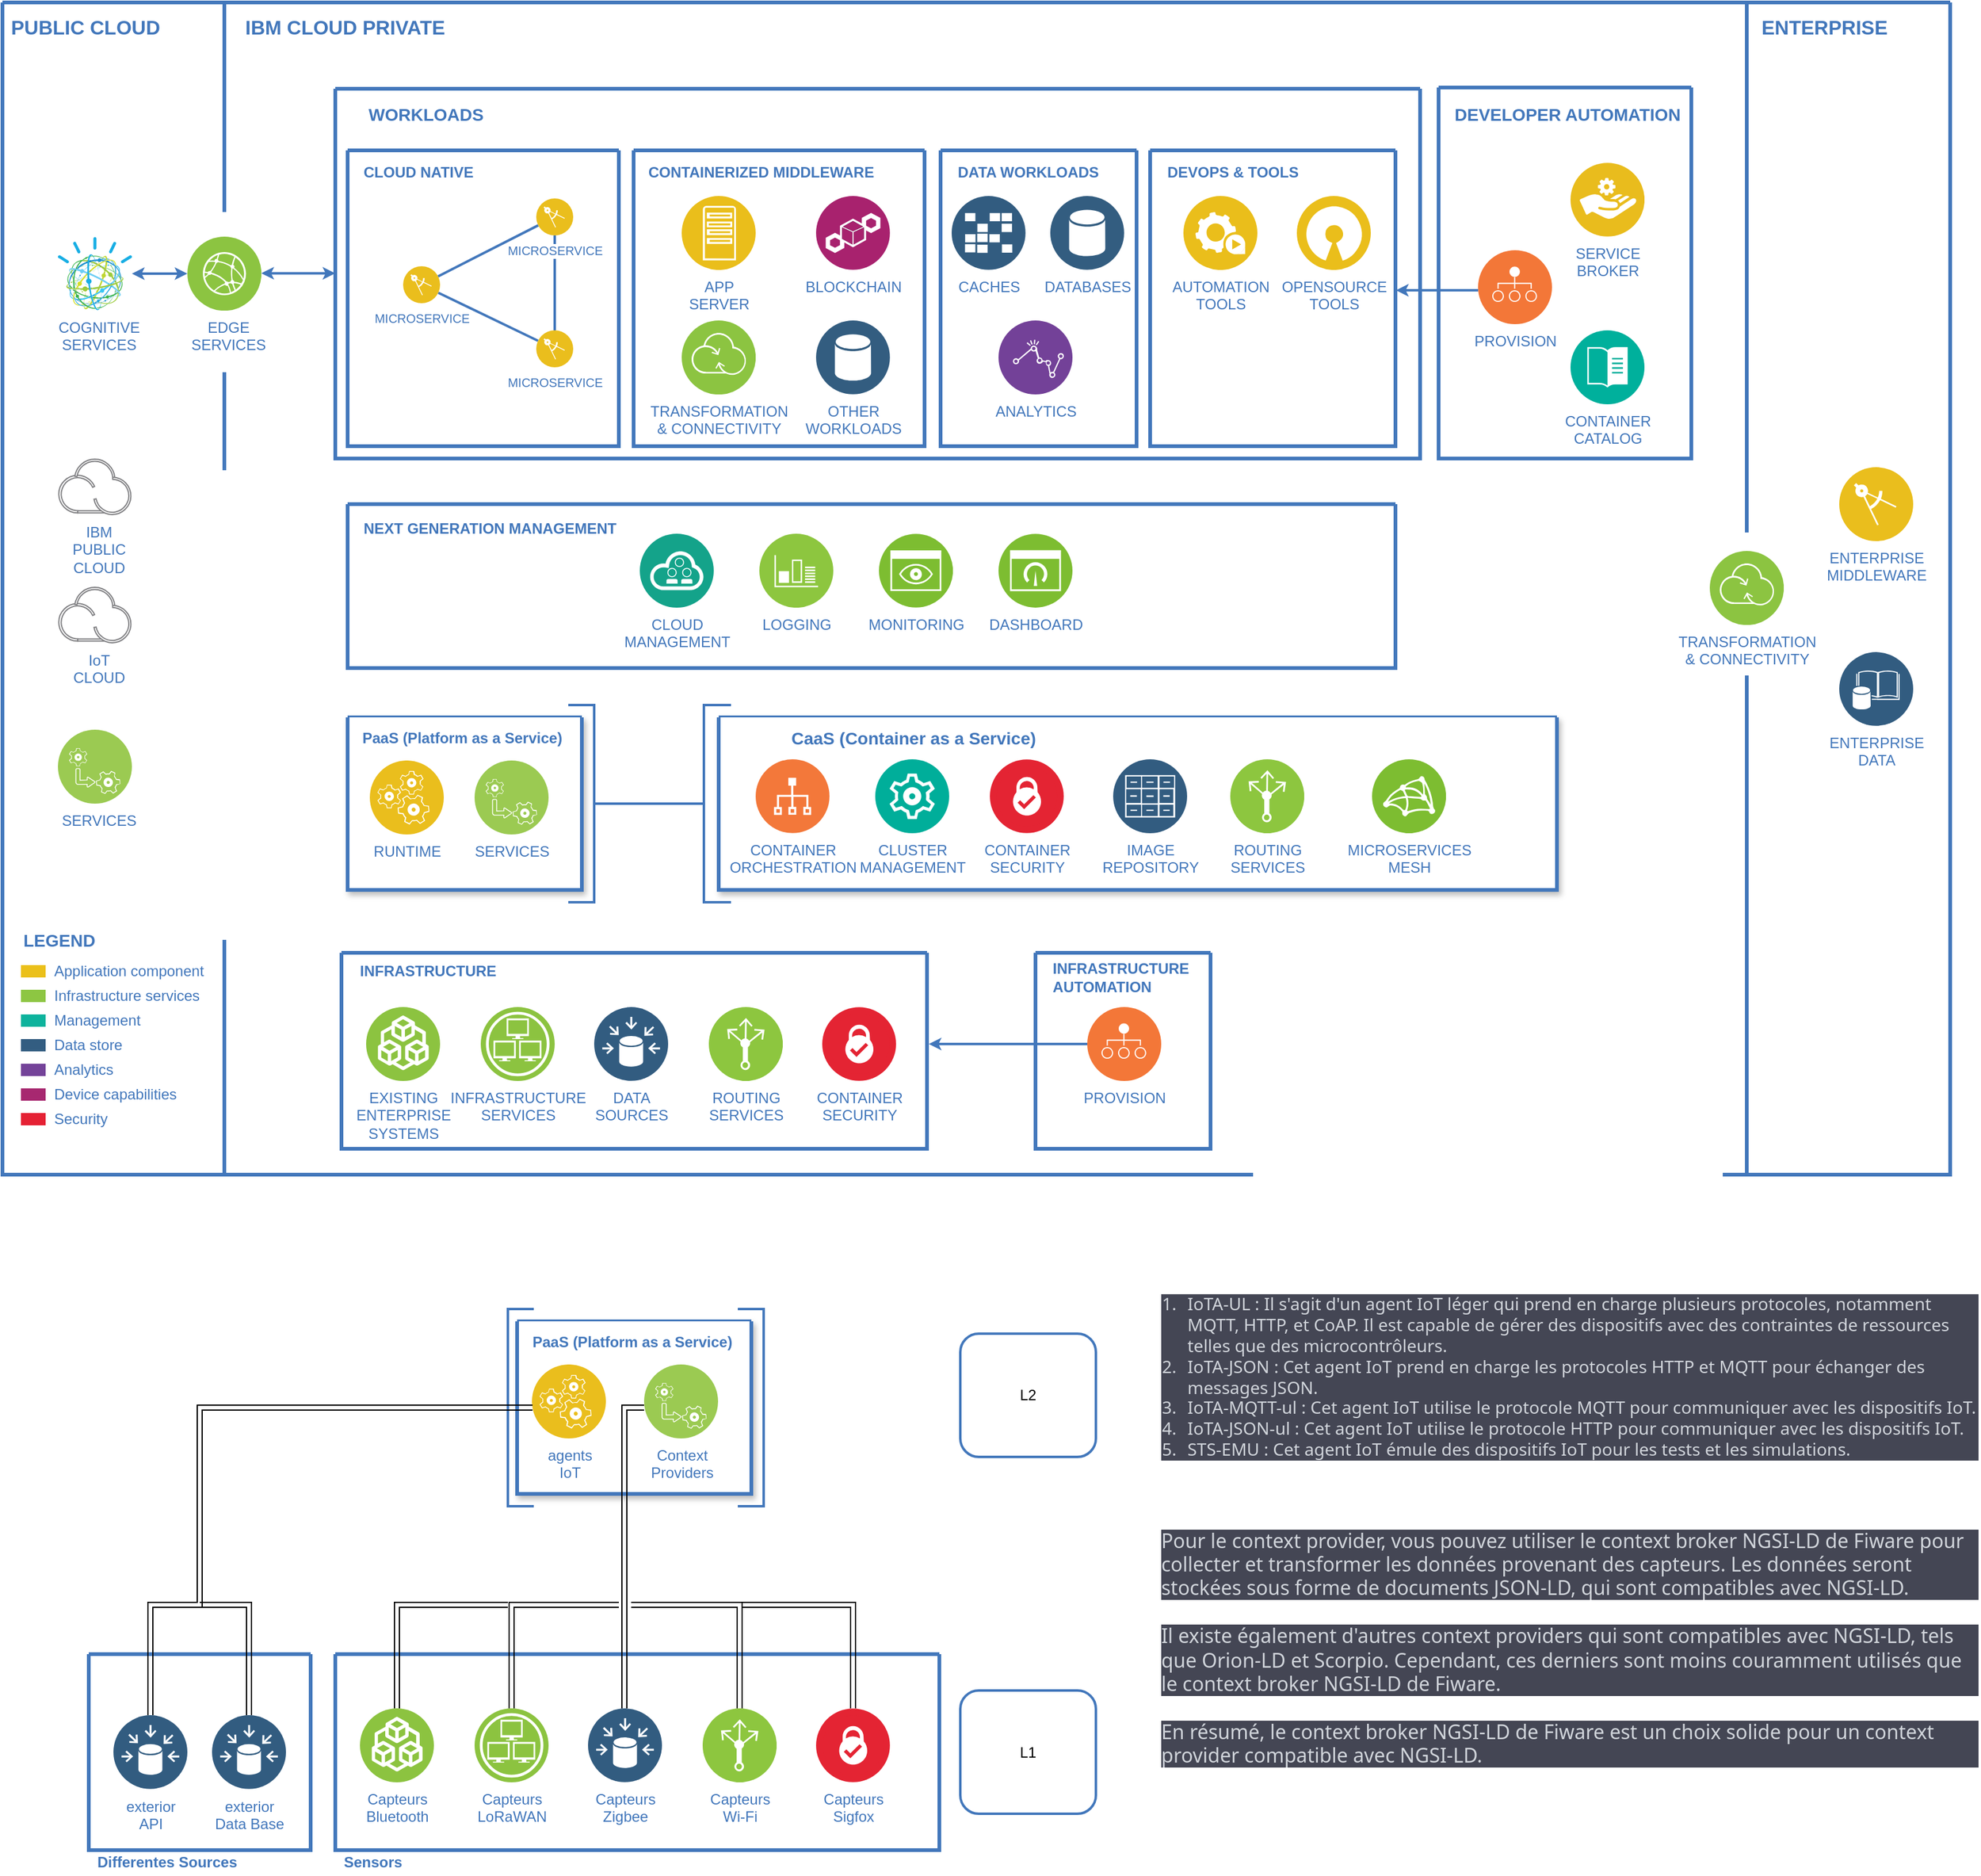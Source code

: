 <mxfile version="21.0.8" type="github">
  <diagram id="2f404044-711c-603c-8f00-f6bb4c023d3c" name="Page-1">
    <mxGraphModel dx="1408" dy="756" grid="1" gridSize="10" guides="1" tooltips="1" connect="1" arrows="1" fold="1" page="1" pageScale="1" pageWidth="827" pageHeight="1169" background="none" math="0" shadow="0">
      <root>
        <mxCell id="0" />
        <mxCell id="1" parent="0" />
        <mxCell id="63" value="" style="swimlane;shadow=0;strokeColor=#4277BB;fillColor=#ffffff;fontColor=none;align=right;startSize=0;collapsible=0;noLabel=1;strokeWidth=3;" parent="1" vertex="1">
          <mxGeometry x="50" y="540" width="1580" height="951" as="geometry" />
        </mxCell>
        <mxCell id="98" value="" style="swimlane;shadow=0;labelBackgroundColor=#007FFF;strokeColor=#4277BB;fillColor=none;gradientColor=none;fontColor=#000000;align=right;collapsible=0;startSize=0;strokeWidth=3;" parent="63" vertex="1">
          <mxGeometry x="838" y="771" width="142" height="159" as="geometry" />
        </mxCell>
        <mxCell id="180" value="PROVISION" style="aspect=fixed;perimeter=ellipsePerimeter;html=1;align=center;shadow=0;dashed=0;image;image=img/lib/ibm/devops/provision.svg;labelBackgroundColor=none;strokeColor=#4277BB;strokeWidth=2;fillColor=none;gradientColor=none;fontSize=12;fontColor=#4277BB;" parent="98" vertex="1">
          <mxGeometry x="42" y="44" width="60" height="60" as="geometry" />
        </mxCell>
        <mxCell id="184" value="INFRASTRUCTURE&lt;div&gt;AUTOMATION&lt;/div&gt;" style="text;html=1;align=left;verticalAlign=middle;fontColor=#4277BB;shadow=0;dashed=0;strokeColor=none;fillColor=none;labelBackgroundColor=none;fontStyle=1;fontSize=12;spacingLeft=5;" parent="98" vertex="1">
          <mxGeometry x="7" y="10" width="123" height="20" as="geometry" />
        </mxCell>
        <mxCell id="102" value="PUBLIC CLOUD" style="text;html=1;align=left;verticalAlign=middle;fontColor=#4277BB;shadow=0;dashed=0;strokeColor=none;fillColor=none;labelBackgroundColor=none;fontStyle=1;fontSize=16;spacingLeft=5;" parent="63" vertex="1">
          <mxGeometry y="10" width="150" height="20" as="geometry" />
        </mxCell>
        <mxCell id="103" value="" style="line;strokeWidth=3;direction=south;html=1;shadow=0;labelBackgroundColor=none;fillColor=none;gradientColor=none;fontSize=12;fontColor=#4277BB;align=right;strokeColor=#4277BB;" parent="63" vertex="1">
          <mxGeometry x="175" y="1" width="10" height="169" as="geometry" />
        </mxCell>
        <mxCell id="106" value="" style="line;strokeWidth=3;direction=south;html=1;shadow=0;labelBackgroundColor=none;fillColor=none;gradientColor=none;fontSize=12;fontColor=#4277BB;align=right;strokeColor=#4277BB;" parent="63" vertex="1">
          <mxGeometry x="1410" width="10" height="430" as="geometry" />
        </mxCell>
        <mxCell id="107" value="IBM CLOUD PRIVATE" style="text;html=1;align=left;verticalAlign=middle;fontColor=#4277BB;shadow=0;dashed=0;strokeColor=none;fillColor=none;labelBackgroundColor=none;fontStyle=1;fontSize=16;spacingLeft=5;" parent="63" vertex="1">
          <mxGeometry x="190" y="10" width="150" height="20" as="geometry" />
        </mxCell>
        <mxCell id="108" value="ENTERPRISE" style="text;html=1;align=left;verticalAlign=middle;fontColor=#4277BB;shadow=0;dashed=0;strokeColor=none;fillColor=none;labelBackgroundColor=none;fontStyle=1;fontSize=16;spacingLeft=5;" parent="63" vertex="1">
          <mxGeometry x="1420" y="10" width="140" height="20" as="geometry" />
        </mxCell>
        <mxCell id="109" value="Application component" style="rounded=0;html=1;shadow=0;labelBackgroundColor=none;strokeColor=none;strokeWidth=2;fillColor=#EBC01A;gradientColor=none;fontSize=12;fontColor=#4277BB;align=left;labelPosition=right;verticalLabelPosition=middle;verticalAlign=middle;spacingLeft=5;" parent="63" vertex="1">
          <mxGeometry x="15" y="781" width="20" height="10" as="geometry" />
        </mxCell>
        <mxCell id="110" value="Infrastructure services" style="rounded=0;html=1;shadow=0;labelBackgroundColor=none;strokeColor=none;strokeWidth=2;fillColor=#8DC642;gradientColor=none;fontSize=12;fontColor=#4277BB;align=left;labelPosition=right;verticalLabelPosition=middle;verticalAlign=middle;spacingLeft=5;" parent="63" vertex="1">
          <mxGeometry x="15" y="801" width="20" height="10" as="geometry" />
        </mxCell>
        <mxCell id="111" value="Management" style="rounded=0;html=1;shadow=0;labelBackgroundColor=none;strokeColor=none;strokeWidth=2;fillColor=#0DB39D;gradientColor=none;fontSize=12;fontColor=#4277BB;align=left;labelPosition=right;verticalLabelPosition=middle;verticalAlign=middle;spacingLeft=5;" parent="63" vertex="1">
          <mxGeometry x="15" y="821" width="20" height="10" as="geometry" />
        </mxCell>
        <mxCell id="112" value="Data store" style="rounded=0;html=1;shadow=0;labelBackgroundColor=none;strokeColor=none;strokeWidth=2;fillColor=#335D81;gradientColor=none;fontSize=12;fontColor=#4277BB;align=left;labelPosition=right;verticalLabelPosition=middle;verticalAlign=middle;spacingLeft=5;" parent="63" vertex="1">
          <mxGeometry x="15" y="841" width="20" height="10" as="geometry" />
        </mxCell>
        <mxCell id="113" value="Analytics" style="rounded=0;html=1;shadow=0;labelBackgroundColor=none;strokeColor=none;strokeWidth=2;fillColor=#744399;gradientColor=none;fontSize=12;fontColor=#4277BB;align=left;labelPosition=right;verticalLabelPosition=middle;verticalAlign=middle;spacingLeft=5;" parent="63" vertex="1">
          <mxGeometry x="15" y="861" width="20" height="10" as="geometry" />
        </mxCell>
        <mxCell id="114" value="Device capabilities" style="rounded=0;html=1;shadow=0;labelBackgroundColor=none;strokeColor=none;strokeWidth=2;fillColor=#A72870;gradientColor=none;fontSize=12;fontColor=#4277BB;align=left;labelPosition=right;verticalLabelPosition=middle;verticalAlign=middle;spacingLeft=5;" parent="63" vertex="1">
          <mxGeometry x="15" y="881" width="20" height="10" as="geometry" />
        </mxCell>
        <mxCell id="115" value="Security" style="rounded=0;html=1;shadow=0;labelBackgroundColor=none;strokeColor=none;strokeWidth=2;fillColor=#E52134;gradientColor=none;fontSize=12;fontColor=#4277BB;align=left;labelPosition=right;verticalLabelPosition=middle;verticalAlign=middle;spacingLeft=5;" parent="63" vertex="1">
          <mxGeometry x="15" y="901" width="20" height="10" as="geometry" />
        </mxCell>
        <mxCell id="117" value="LEGEND" style="text;html=1;align=left;verticalAlign=middle;fontColor=#4277BB;shadow=0;dashed=0;strokeColor=none;fillColor=none;labelBackgroundColor=none;fontStyle=1;fontSize=14;spacingLeft=0;" parent="63" vertex="1">
          <mxGeometry x="15" y="751" width="150" height="20" as="geometry" />
        </mxCell>
        <mxCell id="189" style="edgeStyle=orthogonalEdgeStyle;rounded=0;html=1;labelBackgroundColor=#ffffff;startArrow=classic;startFill=1;startSize=4;endSize=4;jettySize=auto;orthogonalLoop=1;strokeColor=#4277BB;strokeWidth=2;fontSize=12;fontColor=#4277BB;" parent="63" target="119" edge="1">
          <mxGeometry relative="1" as="geometry">
            <mxPoint x="270" y="219.714" as="sourcePoint" />
            <Array as="points">
              <mxPoint x="250" y="220" />
              <mxPoint x="250" y="220" />
            </Array>
          </mxGeometry>
        </mxCell>
        <mxCell id="123" value="" style="swimlane;shadow=0;labelBackgroundColor=#007FFF;strokeColor=#4277BB;fillColor=none;gradientColor=none;fontColor=#000000;align=right;collapsible=0;startSize=0;strokeWidth=3;" parent="63" vertex="1">
          <mxGeometry x="270" y="70" width="880" height="300" as="geometry" />
        </mxCell>
        <mxCell id="125" value="" style="swimlane;shadow=0;labelBackgroundColor=#007FFF;strokeColor=#4277BB;fillColor=none;gradientColor=none;fontColor=#000000;align=right;collapsible=0;startSize=0;strokeWidth=3;" parent="123" vertex="1">
          <mxGeometry x="10" y="50" width="220" height="240" as="geometry" />
        </mxCell>
        <mxCell id="192" style="rounded=0;html=1;labelBackgroundColor=#ffffff;startArrow=none;startFill=0;startSize=4;endSize=4;jettySize=auto;orthogonalLoop=1;strokeColor=#4277BB;strokeWidth=2;fontSize=12;fontColor=#4277BB;endArrow=none;endFill=0;" parent="125" source="120" target="127" edge="1">
          <mxGeometry relative="1" as="geometry" />
        </mxCell>
        <mxCell id="193" style="edgeStyle=none;rounded=0;html=1;labelBackgroundColor=#ffffff;startArrow=none;startFill=0;startSize=4;endArrow=none;endFill=0;endSize=4;jettySize=auto;orthogonalLoop=1;strokeColor=#4277BB;strokeWidth=2;fontSize=12;fontColor=#4277BB;" parent="125" source="120" target="128" edge="1">
          <mxGeometry relative="1" as="geometry" />
        </mxCell>
        <mxCell id="120" value="MICROSERVICE" style="aspect=fixed;perimeter=ellipsePerimeter;html=1;align=center;shadow=0;dashed=0;image;image=img/lib/ibm/applications/enterprise_applications.svg;labelBackgroundColor=#ffffff;strokeColor=#4277BB;strokeWidth=2;fillColor=#E52134;gradientColor=none;fontSize=10;fontColor=#4277BB;verticalAlign=top;" parent="125" vertex="1">
          <mxGeometry x="45" y="94" width="30" height="30" as="geometry" />
        </mxCell>
        <mxCell id="194" style="edgeStyle=none;rounded=0;html=1;labelBackgroundColor=#ffffff;startArrow=none;startFill=0;startSize=4;endArrow=none;endFill=0;endSize=4;jettySize=auto;orthogonalLoop=1;strokeColor=#4277BB;strokeWidth=2;fontSize=12;fontColor=#4277BB;" parent="125" source="128" target="127" edge="1">
          <mxGeometry relative="1" as="geometry" />
        </mxCell>
        <mxCell id="128" value="MICROSERVICE" style="aspect=fixed;perimeter=ellipsePerimeter;html=1;align=center;shadow=0;dashed=0;image;image=img/lib/ibm/applications/enterprise_applications.svg;labelBackgroundColor=#ffffff;strokeColor=#4277BB;strokeWidth=2;fillColor=#E52134;gradientColor=none;fontSize=10;fontColor=#4277BB;verticalAlign=top;" parent="125" vertex="1">
          <mxGeometry x="153" y="146" width="30" height="30" as="geometry" />
        </mxCell>
        <mxCell id="127" value="MICROSERVICE" style="aspect=fixed;perimeter=ellipsePerimeter;html=1;align=center;shadow=0;dashed=0;image;image=img/lib/ibm/applications/enterprise_applications.svg;labelBackgroundColor=#ffffff;strokeColor=#4277BB;strokeWidth=2;fillColor=#E52134;gradientColor=none;fontSize=10;fontColor=#4277BB;verticalAlign=top;" parent="125" vertex="1">
          <mxGeometry x="153" y="39" width="30" height="30" as="geometry" />
        </mxCell>
        <mxCell id="140" value="CLOUD NATIVE" style="text;html=1;align=left;verticalAlign=middle;fontColor=#4277BB;shadow=0;dashed=0;strokeColor=none;fillColor=none;labelBackgroundColor=none;fontStyle=1;fontSize=12;spacingLeft=5;" parent="125" vertex="1">
          <mxGeometry x="6" y="8.0" width="150" height="20" as="geometry" />
        </mxCell>
        <mxCell id="126" value="" style="swimlane;shadow=0;labelBackgroundColor=#007FFF;strokeColor=#4277BB;fillColor=none;gradientColor=none;fontColor=#000000;align=right;collapsible=0;startSize=0;strokeWidth=3;" parent="123" vertex="1">
          <mxGeometry x="242" y="50" width="236" height="240" as="geometry" />
        </mxCell>
        <mxCell id="122" value="APP&lt;div&gt;SERVER&lt;/div&gt;" style="aspect=fixed;perimeter=ellipsePerimeter;html=1;align=center;shadow=0;dashed=0;image;image=img/lib/ibm/applications/app_server.svg;labelBackgroundColor=none;strokeColor=#4277BB;strokeWidth=2;fillColor=#E52134;gradientColor=none;fontSize=12;fontColor=#4277BB;verticalAlign=top;" parent="126" vertex="1">
          <mxGeometry x="39" y="37" width="60" height="60" as="geometry" />
        </mxCell>
        <mxCell id="121" value="BLOCKCHAIN" style="aspect=fixed;perimeter=ellipsePerimeter;html=1;align=center;shadow=0;dashed=0;image;image=img/lib/ibm/blockchain/blockchain.svg;labelBackgroundColor=none;strokeColor=#4277BB;strokeWidth=2;fillColor=#E52134;gradientColor=none;fontSize=12;fontColor=#4277BB;verticalAlign=top;" parent="126" vertex="1">
          <mxGeometry x="148" y="37" width="60" height="60" as="geometry" />
        </mxCell>
        <mxCell id="131" value="TRANSFORMATION&lt;div&gt;&amp;amp; CONNECTIVITY&lt;/div&gt;" style="aspect=fixed;perimeter=ellipsePerimeter;html=1;align=center;shadow=0;dashed=0;image;image=img/lib/ibm/infrastructure/transformation_connectivity.svg;labelBackgroundColor=none;strokeColor=#4277BB;strokeWidth=2;fillColor=#E52134;gradientColor=none;fontSize=12;fontColor=#4277BB;verticalAlign=top;" parent="126" vertex="1">
          <mxGeometry x="39" y="138" width="60" height="60" as="geometry" />
        </mxCell>
        <mxCell id="132" value="OTHER&lt;div&gt;WORKLOADS&lt;/div&gt;" style="aspect=fixed;perimeter=ellipsePerimeter;html=1;align=center;shadow=0;dashed=0;image;image=img/lib/ibm/data/data_services.svg;labelBackgroundColor=none;strokeColor=#4277BB;strokeWidth=2;fillColor=#E52134;gradientColor=none;fontSize=12;fontColor=#4277BB;verticalAlign=top;" parent="126" vertex="1">
          <mxGeometry x="148" y="138" width="60" height="60" as="geometry" />
        </mxCell>
        <mxCell id="141" value="CONTAINERIZED MIDDLEWARE" style="text;html=1;align=left;verticalAlign=middle;fontColor=#4277BB;shadow=0;dashed=0;strokeColor=none;fillColor=none;labelBackgroundColor=none;fontStyle=1;fontSize=12;spacingLeft=5;" parent="126" vertex="1">
          <mxGeometry x="5" y="8" width="195" height="20" as="geometry" />
        </mxCell>
        <mxCell id="130" value="" style="swimlane;shadow=0;labelBackgroundColor=#007FFF;strokeColor=#4277BB;fillColor=none;gradientColor=none;fontColor=#000000;align=right;collapsible=0;startSize=0;strokeWidth=3;" parent="123" vertex="1">
          <mxGeometry x="491" y="50" width="159" height="240" as="geometry" />
        </mxCell>
        <mxCell id="133" value="CACHES" style="aspect=fixed;perimeter=ellipsePerimeter;html=1;align=center;shadow=0;dashed=0;image;image=img/lib/ibm/data/caches.svg;labelBackgroundColor=none;strokeColor=#4277BB;strokeWidth=2;fillColor=#E52134;gradientColor=none;fontSize=12;fontColor=#4277BB;" parent="130" vertex="1">
          <mxGeometry x="9" y="37" width="60" height="60" as="geometry" />
        </mxCell>
        <mxCell id="134" value="DATABASES" style="aspect=fixed;perimeter=ellipsePerimeter;html=1;align=center;shadow=0;dashed=0;image;image=img/lib/ibm/data/data_services.svg;labelBackgroundColor=none;strokeColor=#4277BB;strokeWidth=2;fillColor=#E52134;gradientColor=none;fontSize=12;fontColor=#4277BB;" parent="130" vertex="1">
          <mxGeometry x="89" y="37" width="60" height="60" as="geometry" />
        </mxCell>
        <mxCell id="135" value="ANALYTICS" style="aspect=fixed;perimeter=ellipsePerimeter;html=1;align=center;shadow=0;dashed=0;image;image=img/lib/ibm/analytics/analytics.svg;labelBackgroundColor=none;strokeColor=#4277BB;strokeWidth=2;fillColor=#E52134;gradientColor=none;fontSize=12;fontColor=#4277BB;" parent="130" vertex="1">
          <mxGeometry x="47" y="138" width="60" height="60" as="geometry" />
        </mxCell>
        <mxCell id="142" value="DATA WORKLOADS" style="text;html=1;align=left;verticalAlign=middle;fontColor=#4277BB;shadow=0;dashed=0;strokeColor=none;fillColor=none;labelBackgroundColor=none;fontStyle=1;fontSize=12;spacingLeft=5;" parent="130" vertex="1">
          <mxGeometry x="7" y="8" width="150" height="20" as="geometry" />
        </mxCell>
        <mxCell id="187" style="edgeStyle=orthogonalEdgeStyle;rounded=0;html=1;exitX=0.75;exitY=0;entryX=0.75;entryY=0;labelBackgroundColor=#ffffff;startArrow=classic;startFill=1;startSize=4;endSize=4;jettySize=auto;orthogonalLoop=1;strokeColor=#EDC11C;strokeWidth=2;fontSize=12;fontColor=#4277BB;" parent="130" source="142" target="142" edge="1">
          <mxGeometry relative="1" as="geometry" />
        </mxCell>
        <mxCell id="136" value="" style="swimlane;shadow=0;labelBackgroundColor=#007FFF;strokeColor=#4277BB;fillColor=none;gradientColor=none;fontColor=#000000;align=right;collapsible=0;startSize=0;strokeWidth=3;" parent="123" vertex="1">
          <mxGeometry x="661" y="50" width="199" height="240" as="geometry" />
        </mxCell>
        <mxCell id="137" value="AUTOMATION&lt;div&gt;TOOLS&lt;/div&gt;" style="aspect=fixed;perimeter=ellipsePerimeter;html=1;align=center;shadow=0;dashed=0;image;image=img/lib/ibm/applications/automation_tools.svg;labelBackgroundColor=none;strokeColor=#4277BB;strokeWidth=2;fillColor=#E52134;gradientColor=none;fontSize=12;fontColor=#4277BB;" parent="136" vertex="1">
          <mxGeometry x="27" y="37" width="60" height="60" as="geometry" />
        </mxCell>
        <mxCell id="138" value="OPENSOURCE&lt;div&gt;TOOLS&lt;/div&gt;" style="aspect=fixed;perimeter=ellipsePerimeter;html=1;align=center;shadow=0;dashed=0;image;image=img/lib/ibm/applications/open_source_tools.svg;labelBackgroundColor=none;strokeColor=#4277BB;strokeWidth=2;fillColor=#E52134;gradientColor=none;fontSize=12;fontColor=#4277BB;" parent="136" vertex="1">
          <mxGeometry x="119" y="37" width="60" height="60" as="geometry" />
        </mxCell>
        <mxCell id="143" value="DEVOPS &amp;amp; TOOLS" style="text;html=1;align=left;verticalAlign=middle;fontColor=#4277BB;shadow=0;dashed=0;strokeColor=none;fillColor=none;labelBackgroundColor=none;fontStyle=1;fontSize=12;spacingLeft=5;" parent="136" vertex="1">
          <mxGeometry x="7" y="8" width="150" height="20" as="geometry" />
        </mxCell>
        <mxCell id="186" value="WORKLOADS" style="text;html=1;align=left;verticalAlign=middle;fontColor=#4277BB;shadow=0;dashed=0;strokeColor=none;fillColor=none;labelBackgroundColor=none;fontStyle=1;fontSize=14;spacingLeft=5;" parent="123" vertex="1">
          <mxGeometry x="20" y="11" width="150" height="20" as="geometry" />
        </mxCell>
        <mxCell id="118" value="COGNITIVE&lt;div&gt;SERVICES&lt;/div&gt;" style="aspect=fixed;perimeter=ellipsePerimeter;html=1;align=center;shadow=0;image;image=img/lib/ibm/miscellaneous/cognitive_services.svg;labelBackgroundColor=none;strokeColor=none;strokeWidth=2;fillColor=#808080;gradientColor=none;fontSize=12;fontColor=#4277BB;rounded=0;verticalAlign=top;spacingLeft=5;" parent="63" vertex="1">
          <mxGeometry x="45" y="190.0" width="60" height="60" as="geometry" />
        </mxCell>
        <mxCell id="188" style="edgeStyle=orthogonalEdgeStyle;rounded=0;html=1;labelBackgroundColor=#ffffff;startArrow=classic;startFill=1;startSize=4;endSize=4;jettySize=auto;orthogonalLoop=1;strokeColor=#4277BB;strokeWidth=2;fontSize=12;fontColor=#4277BB;" parent="63" source="119" target="118" edge="1">
          <mxGeometry relative="1" as="geometry" />
        </mxCell>
        <mxCell id="119" value="EDGE&lt;div&gt;SERVICES&lt;/div&gt;" style="aspect=fixed;perimeter=ellipsePerimeter;html=1;align=center;shadow=0;image;image=img/lib/ibm/infrastructure/edge_services.svg;labelBackgroundColor=none;strokeColor=none;strokeWidth=2;fillColor=#808080;gradientColor=none;fontSize=12;fontColor=#4277BB;rounded=0;verticalAlign=top;spacingLeft=5;" parent="63" vertex="1">
          <mxGeometry x="150" y="190" width="60" height="60" as="geometry" />
        </mxCell>
        <mxCell id="144" value="" style="swimlane;shadow=0;labelBackgroundColor=#007FFF;strokeColor=#4277BB;fillColor=none;gradientColor=none;fontColor=#000000;align=right;collapsible=0;startSize=0;strokeWidth=3;" parent="63" vertex="1">
          <mxGeometry x="1165" y="69" width="205" height="301" as="geometry" />
        </mxCell>
        <mxCell id="145" value="DEVELOPER AUTOMATION" style="text;html=1;align=left;verticalAlign=middle;fontColor=#4277BB;shadow=0;dashed=0;strokeColor=none;fillColor=none;labelBackgroundColor=none;fontStyle=1;fontSize=14;spacingLeft=5;" parent="144" vertex="1">
          <mxGeometry x="6" y="12" width="194" height="20" as="geometry" />
        </mxCell>
        <mxCell id="146" value="SERVICE&lt;div&gt;BROKER&lt;/div&gt;" style="aspect=fixed;perimeter=ellipsePerimeter;html=1;align=center;shadow=0;dashed=0;image;image=img/lib/ibm/applications/service_broker.svg;labelBackgroundColor=none;strokeColor=#4277BB;strokeWidth=2;fillColor=#E52134;gradientColor=none;fontSize=12;fontColor=#4277BB;" parent="144" vertex="1">
          <mxGeometry x="107" y="61" width="60" height="60" as="geometry" />
        </mxCell>
        <mxCell id="148" value="PROVISION" style="aspect=fixed;perimeter=ellipsePerimeter;html=1;align=center;shadow=0;dashed=0;image;image=img/lib/ibm/devops/provision.svg;labelBackgroundColor=none;strokeColor=#4277BB;strokeWidth=2;fillColor=#E52134;gradientColor=none;fontSize=12;fontColor=#4277BB;" parent="144" vertex="1">
          <mxGeometry x="32" y="132" width="60" height="60" as="geometry" />
        </mxCell>
        <mxCell id="149" value="CONTAINER&lt;div&gt;CATALOG&lt;/div&gt;" style="aspect=fixed;perimeter=ellipsePerimeter;html=1;align=center;shadow=0;dashed=0;image;image=img/lib/ibm/management/content_management.svg;labelBackgroundColor=none;strokeColor=#4277BB;strokeWidth=2;fillColor=#E52134;gradientColor=none;fontSize=12;fontColor=#4277BB;" parent="144" vertex="1">
          <mxGeometry x="107" y="197" width="60" height="60" as="geometry" />
        </mxCell>
        <mxCell id="150" value="ENTERPRISE&lt;div&gt;MIDDLEWARE&lt;/div&gt;" style="aspect=fixed;perimeter=ellipsePerimeter;html=1;align=center;shadow=0;dashed=0;image;image=img/lib/ibm/applications/enterprise_applications.svg;labelBackgroundColor=none;strokeColor=#4277BB;strokeWidth=2;fillColor=#E52134;gradientColor=none;fontSize=12;fontColor=#4277BB;" parent="63" vertex="1">
          <mxGeometry x="1490" y="377" width="60" height="60" as="geometry" />
        </mxCell>
        <mxCell id="151" value="TRANSFORMATION&lt;div&gt;&amp;amp; CONNECTIVITY&lt;/div&gt;" style="aspect=fixed;perimeter=ellipsePerimeter;html=1;align=center;shadow=0;dashed=0;image;image=img/lib/ibm/infrastructure/transformation_connectivity.svg;labelBackgroundColor=none;strokeColor=#4277BB;strokeWidth=2;fillColor=#E52134;gradientColor=none;fontSize=12;fontColor=#4277BB;" parent="63" vertex="1">
          <mxGeometry x="1385" y="445" width="60" height="60" as="geometry" />
        </mxCell>
        <mxCell id="152" value="ENTERPRISE&lt;div&gt;DATA&lt;/div&gt;" style="aspect=fixed;perimeter=ellipsePerimeter;html=1;align=center;shadow=0;dashed=0;image;image=img/lib/ibm/data/enterprise_data.svg;labelBackgroundColor=none;strokeColor=#4277BB;strokeWidth=2;fillColor=#E52134;gradientColor=none;fontSize=12;fontColor=#4277BB;" parent="63" vertex="1">
          <mxGeometry x="1490" y="527" width="60" height="60" as="geometry" />
        </mxCell>
        <mxCell id="159" value="IBM&lt;div&gt;PUBLIC&lt;/div&gt;&lt;div&gt;CLOUD&lt;/div&gt;" style="aspect=fixed;perimeter=ellipsePerimeter;html=1;align=center;shadow=0;image;image=img/lib/ibm/miscellaneous/ibm_public_cloud.svg;labelBackgroundColor=none;strokeColor=none;strokeWidth=2;fillColor=#808080;gradientColor=none;fontSize=12;fontColor=#4277BB;rounded=0;verticalAlign=top;spacingLeft=5;" parent="63" vertex="1">
          <mxGeometry x="45" y="370" width="60" height="46" as="geometry" />
        </mxCell>
        <mxCell id="160" value="IoT&lt;div&gt;CLOUD&lt;/div&gt;" style="aspect=fixed;perimeter=ellipsePerimeter;html=1;align=center;shadow=0;image;image=img/lib/ibm/miscellaneous/ibm_public_cloud.svg;labelBackgroundColor=none;strokeColor=none;strokeWidth=2;fillColor=#808080;gradientColor=none;fontSize=12;fontColor=#4277BB;rounded=0;verticalAlign=top;spacingLeft=5;labelPosition=center;verticalLabelPosition=bottom;" parent="63" vertex="1">
          <mxGeometry x="45" y="474" width="60" height="46" as="geometry" />
        </mxCell>
        <mxCell id="161" value="SERVICES" style="aspect=fixed;perimeter=ellipsePerimeter;html=1;align=center;shadow=0;image;image=img/lib/ibm/blockchain/services.svg;labelBackgroundColor=none;strokeColor=none;strokeWidth=2;fillColor=#808080;gradientColor=none;fontSize=12;fontColor=#4277BB;rounded=0;verticalAlign=top;spacingLeft=5;" parent="63" vertex="1">
          <mxGeometry x="45" y="590" width="60" height="60" as="geometry" />
        </mxCell>
        <mxCell id="162" value="" style="swimlane;shadow=1;labelBackgroundColor=#007FFF;strokeColor=#4277BB;fillColor=none;gradientColor=none;fontColor=#000000;align=right;collapsible=0;startSize=0;strokeWidth=3;swimlaneFillColor=#ffffff;" parent="63" vertex="1">
          <mxGeometry x="280" y="580" width="190" height="140" as="geometry" />
        </mxCell>
        <mxCell id="163" value="RUNTIME" style="aspect=fixed;perimeter=ellipsePerimeter;html=1;align=center;shadow=0;dashed=0;image;image=img/lib/ibm/applications/runtime_services.svg;labelBackgroundColor=none;strokeColor=#4277BB;strokeWidth=2;fillColor=none;gradientColor=none;fontSize=12;fontColor=#4277BB;" parent="162" vertex="1">
          <mxGeometry x="18" y="35" width="60" height="60" as="geometry" />
        </mxCell>
        <mxCell id="164" value="SERVICES" style="aspect=fixed;perimeter=ellipsePerimeter;html=1;align=center;shadow=0;dashed=0;image;image=img/lib/ibm/blockchain/services.svg;labelBackgroundColor=none;strokeColor=#4277BB;strokeWidth=2;fillColor=none;gradientColor=none;fontSize=12;fontColor=#4277BB;" parent="162" vertex="1">
          <mxGeometry x="103" y="35" width="60" height="60" as="geometry" />
        </mxCell>
        <mxCell id="181" value="PaaS (Platform as a Service)" style="text;html=1;align=left;verticalAlign=middle;fontColor=#4277BB;shadow=0;dashed=0;strokeColor=none;fillColor=none;labelBackgroundColor=none;fontStyle=1;fontSize=12;spacingLeft=5;" parent="162" vertex="1">
          <mxGeometry x="5" y="7" width="150" height="20" as="geometry" />
        </mxCell>
        <mxCell id="165" value="" style="swimlane;shadow=1;labelBackgroundColor=#007FFF;strokeColor=#4277BB;fillColor=none;gradientColor=none;fontColor=#000000;align=right;collapsible=0;startSize=0;strokeWidth=3;swimlaneFillColor=#ffffff;" parent="63" vertex="1">
          <mxGeometry x="581" y="580" width="680" height="140" as="geometry" />
        </mxCell>
        <mxCell id="168" value="CONTAINER&lt;div&gt;ORCHESTRATION&lt;/div&gt;" style="aspect=fixed;perimeter=ellipsePerimeter;html=1;align=center;shadow=0;dashed=0;image;image=img/lib/ibm/devops/release_management.svg;labelBackgroundColor=none;strokeColor=#4277BB;strokeWidth=2;fillColor=none;gradientColor=none;fontSize=12;fontColor=#4277BB;" parent="165" vertex="1">
          <mxGeometry x="30" y="34" width="60" height="60" as="geometry" />
        </mxCell>
        <mxCell id="169" value="CLUSTER&lt;div&gt;MANAGEMENT&lt;/div&gt;" style="aspect=fixed;perimeter=ellipsePerimeter;html=1;align=center;shadow=0;dashed=0;image;image=img/lib/ibm/management/cluster_management.svg;labelBackgroundColor=none;strokeColor=#4277BB;strokeWidth=2;fillColor=none;gradientColor=none;fontSize=12;fontColor=#4277BB;" parent="165" vertex="1">
          <mxGeometry x="127" y="34" width="60" height="60" as="geometry" />
        </mxCell>
        <mxCell id="170" value="CONTAINER&lt;div&gt;SECURITY&lt;/div&gt;" style="aspect=fixed;perimeter=ellipsePerimeter;html=1;align=center;shadow=0;dashed=0;image;image=img/lib/ibm/blockchain/certificate_authority.svg;labelBackgroundColor=none;strokeColor=#4277BB;strokeWidth=2;fillColor=none;gradientColor=none;fontSize=12;fontColor=#4277BB;" parent="165" vertex="1">
          <mxGeometry x="220" y="34" width="60" height="60" as="geometry" />
        </mxCell>
        <mxCell id="171" value="IMAGE&lt;div&gt;REPOSITORY&lt;/div&gt;" style="aspect=fixed;perimeter=ellipsePerimeter;html=1;align=center;shadow=0;dashed=0;image;image=img/lib/ibm/data/file_repository.svg;labelBackgroundColor=none;strokeColor=#4277BB;strokeWidth=2;fillColor=none;gradientColor=none;fontSize=12;fontColor=#4277BB;" parent="165" vertex="1">
          <mxGeometry x="320" y="34" width="60" height="60" as="geometry" />
        </mxCell>
        <mxCell id="172" value="ROUTING&lt;div&gt;SERVICES&lt;/div&gt;" style="aspect=fixed;perimeter=ellipsePerimeter;html=1;align=center;shadow=0;dashed=0;image;image=img/lib/ibm/infrastructure/load_balancing_routing.svg;labelBackgroundColor=none;strokeColor=#4277BB;strokeWidth=2;fillColor=none;gradientColor=none;fontSize=12;fontColor=#4277BB;" parent="165" vertex="1">
          <mxGeometry x="415" y="34" width="60" height="60" as="geometry" />
        </mxCell>
        <mxCell id="173" value="MICROSERVICES&lt;div&gt;MESH&lt;/div&gt;" style="aspect=fixed;perimeter=ellipsePerimeter;html=1;align=center;shadow=0;dashed=0;image;image=img/lib/ibm/infrastructure/microservices_mesh.svg;labelBackgroundColor=none;strokeColor=#4277BB;strokeWidth=2;fillColor=none;gradientColor=none;fontSize=12;fontColor=#4277BB;" parent="165" vertex="1">
          <mxGeometry x="530" y="34.0" width="60" height="60" as="geometry" />
        </mxCell>
        <mxCell id="182" value="CaaS (Container as a Service)" style="text;html=1;align=left;verticalAlign=middle;fontColor=#4277BB;shadow=0;dashed=0;strokeColor=none;fillColor=none;labelBackgroundColor=none;fontStyle=1;fontSize=14;spacingLeft=5;" parent="165" vertex="1">
          <mxGeometry x="52" y="7" width="150" height="20" as="geometry" />
        </mxCell>
        <mxCell id="174" value="" style="swimlane;shadow=0;labelBackgroundColor=#007FFF;strokeColor=#4277BB;fillColor=none;gradientColor=none;fontColor=#000000;align=right;collapsible=0;startSize=0;strokeWidth=3;" parent="63" vertex="1">
          <mxGeometry x="275" y="771" width="475" height="159" as="geometry" />
        </mxCell>
        <mxCell id="175" value="EXISTING&lt;div&gt;ENTERPRISE&lt;/div&gt;&lt;div&gt;SYSTEMS&lt;/div&gt;" style="aspect=fixed;perimeter=ellipsePerimeter;html=1;align=center;shadow=0;dashed=0;image;image=img/lib/ibm/blockchain/existing_enterprise_systems.svg;labelBackgroundColor=none;strokeColor=#4277BB;strokeWidth=2;fillColor=none;gradientColor=none;fontSize=12;fontColor=#4277BB;" parent="174" vertex="1">
          <mxGeometry x="20" y="44" width="60" height="60" as="geometry" />
        </mxCell>
        <mxCell id="176" value="INFRASTRUCTURE&lt;div&gt;SERVICES&lt;/div&gt;" style="aspect=fixed;perimeter=ellipsePerimeter;html=1;align=center;shadow=0;dashed=0;image;image=img/lib/ibm/infrastructure/infrastructure_services.svg;labelBackgroundColor=none;strokeColor=#4277BB;strokeWidth=2;fillColor=none;gradientColor=none;fontSize=12;fontColor=#4277BB;" parent="174" vertex="1">
          <mxGeometry x="113" y="44" width="60" height="60" as="geometry" />
        </mxCell>
        <mxCell id="177" value="DATA&lt;div&gt;SOURCES&lt;/div&gt;" style="aspect=fixed;perimeter=ellipsePerimeter;html=1;align=center;shadow=0;dashed=0;image;image=img/lib/ibm/data/data_sources.svg;labelBackgroundColor=none;strokeColor=#4277BB;strokeWidth=2;fillColor=none;gradientColor=none;fontSize=12;fontColor=#4277BB;" parent="174" vertex="1">
          <mxGeometry x="205" y="44" width="60" height="60" as="geometry" />
        </mxCell>
        <mxCell id="178" value="ROUTING&lt;div&gt;SERVICES&lt;/div&gt;" style="aspect=fixed;perimeter=ellipsePerimeter;html=1;align=center;shadow=0;dashed=0;image;image=img/lib/ibm/infrastructure/load_balancing_routing.svg;labelBackgroundColor=none;strokeColor=#4277BB;strokeWidth=2;fillColor=none;gradientColor=none;fontSize=12;fontColor=#4277BB;" parent="174" vertex="1">
          <mxGeometry x="298" y="44" width="60" height="60" as="geometry" />
        </mxCell>
        <mxCell id="179" value="CONTAINER&lt;div&gt;SECURITY&lt;/div&gt;" style="aspect=fixed;perimeter=ellipsePerimeter;html=1;align=center;shadow=0;dashed=0;image;image=img/lib/ibm/blockchain/certificate_authority.svg;labelBackgroundColor=none;strokeColor=#4277BB;strokeWidth=2;fillColor=none;gradientColor=none;fontSize=12;fontColor=#4277BB;" parent="174" vertex="1">
          <mxGeometry x="390" y="44" width="60" height="60" as="geometry" />
        </mxCell>
        <mxCell id="183" value="INFRASTRUCTURE" style="text;html=1;align=left;verticalAlign=middle;fontColor=#4277BB;shadow=0;dashed=0;strokeColor=none;fillColor=none;labelBackgroundColor=none;fontStyle=1;fontSize=12;spacingLeft=5;" parent="174" vertex="1">
          <mxGeometry x="8" y="5" width="150" height="20" as="geometry" />
        </mxCell>
        <mxCell id="185" style="edgeStyle=orthogonalEdgeStyle;rounded=0;html=1;exitX=0.75;exitY=0;entryX=0.75;entryY=0;labelBackgroundColor=#ffffff;startArrow=classic;startFill=1;startSize=4;endSize=4;jettySize=auto;orthogonalLoop=1;strokeColor=#EDC11C;strokeWidth=2;fontSize=12;fontColor=#4277BB;" parent="63" source="118" target="118" edge="1">
          <mxGeometry relative="1" as="geometry" />
        </mxCell>
        <mxCell id="190" value="" style="line;strokeWidth=3;direction=south;html=1;shadow=0;labelBackgroundColor=none;fillColor=none;gradientColor=none;fontSize=12;fontColor=#4277BB;align=right;strokeColor=#4277BB;" parent="63" vertex="1">
          <mxGeometry x="175" y="300" width="10" height="650" as="geometry" />
        </mxCell>
        <mxCell id="153" value="" style="swimlane;shadow=0;labelBackgroundColor=#007FFF;strokeColor=#4277BB;fillColor=none;gradientColor=none;fontColor=#000000;align=right;collapsible=0;startSize=0;strokeWidth=3;" parent="63" vertex="1">
          <mxGeometry x="280" y="407" width="850" height="133" as="geometry" />
        </mxCell>
        <mxCell id="154" value="NEXT GENERATION MANAGEMENT" style="text;html=1;align=left;verticalAlign=middle;fontColor=#4277BB;shadow=0;dashed=0;strokeColor=none;fillColor=none;labelBackgroundColor=none;fontStyle=1;fontSize=12;spacingLeft=5;" parent="153" vertex="1">
          <mxGeometry x="6" y="10" width="245" height="20" as="geometry" />
        </mxCell>
        <mxCell id="155" value="CLOUD&lt;div&gt;MANAGEMENT&lt;/div&gt;" style="aspect=fixed;perimeter=ellipsePerimeter;html=1;align=center;shadow=0;dashed=0;image;image=img/lib/ibm/management/cloud_management.svg;labelBackgroundColor=none;strokeColor=#4277BB;strokeWidth=2;fillColor=#E52134;gradientColor=none;fontSize=12;fontColor=#4277BB;" parent="153" vertex="1">
          <mxGeometry x="237" y="24" width="60" height="60" as="geometry" />
        </mxCell>
        <mxCell id="156" value="LOGGING" style="aspect=fixed;perimeter=ellipsePerimeter;html=1;align=center;shadow=0;dashed=0;image;image=img/lib/ibm/infrastructure/monitoring_logging.svg;labelBackgroundColor=none;strokeColor=#4277BB;strokeWidth=2;fillColor=#E52134;gradientColor=none;fontSize=12;fontColor=#4277BB;" parent="153" vertex="1">
          <mxGeometry x="334" y="24" width="60" height="60" as="geometry" />
        </mxCell>
        <mxCell id="157" value="MONITORING" style="aspect=fixed;perimeter=ellipsePerimeter;html=1;align=center;shadow=0;dashed=0;image;image=img/lib/ibm/infrastructure/monitoring.svg;labelBackgroundColor=none;strokeColor=#4277BB;strokeWidth=2;fillColor=#E52134;gradientColor=none;fontSize=12;fontColor=#4277BB;" parent="153" vertex="1">
          <mxGeometry x="431" y="24" width="60" height="60" as="geometry" />
        </mxCell>
        <mxCell id="158" value="DASHBOARD" style="aspect=fixed;perimeter=ellipsePerimeter;html=1;align=center;shadow=0;dashed=0;image;image=img/lib/ibm/infrastructure/dashboard.svg;labelBackgroundColor=none;strokeColor=#4277BB;strokeWidth=2;fillColor=#E52134;gradientColor=none;fontSize=12;fontColor=#4277BB;" parent="153" vertex="1">
          <mxGeometry x="528" y="24" width="60" height="60" as="geometry" />
        </mxCell>
        <mxCell id="197" style="edgeStyle=none;rounded=0;html=1;entryX=0;entryY=0.5;labelBackgroundColor=#ffffff;startArrow=none;startFill=0;startSize=4;endArrow=none;endFill=0;endSize=4;jettySize=auto;orthogonalLoop=1;strokeColor=#4277BB;strokeWidth=2;fontSize=12;fontColor=#4277BB;" parent="63" source="195" target="196" edge="1">
          <mxGeometry relative="1" as="geometry" />
        </mxCell>
        <mxCell id="195" value="" style="shape=partialRectangle;whiteSpace=wrap;html=1;left=0;right=1;top=1;bottom=1;fillColor=none;routingCenterX=-0.5;shadow=0;labelBackgroundColor=#ffffff;strokeColor=#4277BB;strokeWidth=2;fontSize=12;fontColor=#4277BB;align=center;" parent="63" vertex="1">
          <mxGeometry x="460" y="570" width="20" height="160" as="geometry" />
        </mxCell>
        <mxCell id="196" value="" style="shape=partialRectangle;whiteSpace=wrap;html=1;left=1;right=0;top=1;bottom=1;fillColor=none;routingCenterX=-0.5;shadow=0;labelBackgroundColor=#ffffff;strokeColor=#4277BB;strokeWidth=2;fontSize=12;fontColor=#4277BB;align=center;" parent="63" vertex="1">
          <mxGeometry x="569" y="570" width="21" height="160" as="geometry" />
        </mxCell>
        <mxCell id="198" style="edgeStyle=elbowEdgeStyle;rounded=0;html=1;labelBackgroundColor=#ffffff;startArrow=none;startFill=0;startSize=4;endArrow=classic;endFill=1;endSize=4;jettySize=auto;orthogonalLoop=1;strokeColor=#4277BB;strokeWidth=2;fontSize=12;fontColor=#4277BB;entryX=1.003;entryY=0.464;entryPerimeter=0;elbow=vertical;" parent="63" source="180" target="174" edge="1">
          <mxGeometry relative="1" as="geometry">
            <mxPoint x="780" y="871" as="targetPoint" />
          </mxGeometry>
        </mxCell>
        <mxCell id="199" style="edgeStyle=elbowEdgeStyle;rounded=0;elbow=vertical;html=1;entryX=1.002;entryY=0.472;entryPerimeter=0;labelBackgroundColor=#ffffff;startArrow=none;startFill=0;startSize=4;endArrow=classic;endFill=1;endSize=4;jettySize=auto;orthogonalLoop=1;strokeColor=#4277BB;strokeWidth=2;fontSize=12;fontColor=#4277BB;" parent="63" source="148" target="136" edge="1">
          <mxGeometry relative="1" as="geometry" />
        </mxCell>
        <mxCell id="200" value="" style="line;strokeWidth=3;direction=south;html=1;shadow=0;labelBackgroundColor=none;fillColor=none;gradientColor=none;fontSize=12;fontColor=#4277BB;align=right;strokeColor=#4277BB;" parent="63" vertex="1">
          <mxGeometry x="1410" y="546" width="10" height="404" as="geometry" />
        </mxCell>
        <mxCell id="CDrZ7a42aMioSidAUovB-200" value="" style="swimlane;shadow=0;labelBackgroundColor=#007FFF;strokeColor=#4277BB;fillColor=none;gradientColor=none;fontColor=#000000;align=right;collapsible=0;startSize=0;strokeWidth=3;" vertex="1" parent="1">
          <mxGeometry x="320" y="1880" width="490" height="159" as="geometry" />
        </mxCell>
        <mxCell id="CDrZ7a42aMioSidAUovB-201" value="Capteurs &lt;br&gt;Bluetooth" style="aspect=fixed;perimeter=ellipsePerimeter;html=1;align=center;shadow=0;dashed=0;image;image=img/lib/ibm/blockchain/existing_enterprise_systems.svg;labelBackgroundColor=none;strokeColor=#4277BB;strokeWidth=2;fillColor=none;gradientColor=none;fontSize=12;fontColor=#4277BB;" vertex="1" parent="CDrZ7a42aMioSidAUovB-200">
          <mxGeometry x="20" y="44" width="60" height="60" as="geometry" />
        </mxCell>
        <mxCell id="CDrZ7a42aMioSidAUovB-202" value="Capteurs &lt;br&gt;LoRaWAN" style="aspect=fixed;perimeter=ellipsePerimeter;html=1;align=center;shadow=0;dashed=0;image;image=img/lib/ibm/infrastructure/infrastructure_services.svg;labelBackgroundColor=none;strokeColor=#4277BB;strokeWidth=2;fillColor=none;gradientColor=none;fontSize=12;fontColor=#4277BB;" vertex="1" parent="CDrZ7a42aMioSidAUovB-200">
          <mxGeometry x="113" y="44" width="60" height="60" as="geometry" />
        </mxCell>
        <mxCell id="CDrZ7a42aMioSidAUovB-203" value="Capteurs &lt;br&gt;Zigbee" style="aspect=fixed;perimeter=ellipsePerimeter;html=1;align=center;shadow=0;dashed=0;image;image=img/lib/ibm/data/data_sources.svg;labelBackgroundColor=none;strokeColor=#4277BB;strokeWidth=2;fillColor=none;gradientColor=none;fontSize=12;fontColor=#4277BB;" vertex="1" parent="CDrZ7a42aMioSidAUovB-200">
          <mxGeometry x="205" y="44" width="60" height="60" as="geometry" />
        </mxCell>
        <mxCell id="CDrZ7a42aMioSidAUovB-242" style="edgeStyle=orthogonalEdgeStyle;rounded=0;orthogonalLoop=1;jettySize=auto;html=1;exitX=0.5;exitY=0;exitDx=0;exitDy=0;shape=link;" edge="1" parent="CDrZ7a42aMioSidAUovB-200" source="CDrZ7a42aMioSidAUovB-204">
          <mxGeometry relative="1" as="geometry">
            <mxPoint x="240" y="-40" as="targetPoint" />
            <Array as="points">
              <mxPoint x="328" y="-40" />
              <mxPoint x="240" y="-40" />
            </Array>
          </mxGeometry>
        </mxCell>
        <mxCell id="CDrZ7a42aMioSidAUovB-204" value="Capteurs &lt;br&gt;Wi-Fi" style="aspect=fixed;perimeter=ellipsePerimeter;html=1;align=center;shadow=0;dashed=0;image;image=img/lib/ibm/infrastructure/load_balancing_routing.svg;labelBackgroundColor=none;strokeColor=#4277BB;strokeWidth=2;fillColor=none;gradientColor=none;fontSize=12;fontColor=#4277BB;" vertex="1" parent="CDrZ7a42aMioSidAUovB-200">
          <mxGeometry x="298" y="44" width="60" height="60" as="geometry" />
        </mxCell>
        <mxCell id="CDrZ7a42aMioSidAUovB-243" style="edgeStyle=orthogonalEdgeStyle;rounded=0;orthogonalLoop=1;jettySize=auto;html=1;shape=link;" edge="1" parent="CDrZ7a42aMioSidAUovB-200" source="CDrZ7a42aMioSidAUovB-205">
          <mxGeometry relative="1" as="geometry">
            <mxPoint x="330" y="-40" as="targetPoint" />
            <Array as="points">
              <mxPoint x="420" y="-40" />
              <mxPoint x="330" y="-40" />
            </Array>
          </mxGeometry>
        </mxCell>
        <mxCell id="CDrZ7a42aMioSidAUovB-205" value="Capteurs &lt;br&gt;Sigfox" style="aspect=fixed;perimeter=ellipsePerimeter;html=1;align=center;shadow=0;dashed=0;image;image=img/lib/ibm/blockchain/certificate_authority.svg;labelBackgroundColor=none;strokeColor=#4277BB;strokeWidth=2;fillColor=none;gradientColor=none;fontSize=12;fontColor=#4277BB;" vertex="1" parent="CDrZ7a42aMioSidAUovB-200">
          <mxGeometry x="390" y="44" width="60" height="60" as="geometry" />
        </mxCell>
        <mxCell id="CDrZ7a42aMioSidAUovB-229" value="" style="swimlane;shadow=1;labelBackgroundColor=#007FFF;strokeColor=#4277BB;fillColor=none;gradientColor=none;fontColor=#000000;align=right;collapsible=0;startSize=0;strokeWidth=3;swimlaneFillColor=#ffffff;" vertex="1" parent="1">
          <mxGeometry x="467.5" y="1610" width="190" height="140" as="geometry" />
        </mxCell>
        <mxCell id="CDrZ7a42aMioSidAUovB-230" value="agents &lt;br&gt;IoT" style="aspect=fixed;perimeter=ellipsePerimeter;html=1;align=center;shadow=0;dashed=0;image;image=img/lib/ibm/applications/runtime_services.svg;labelBackgroundColor=none;strokeColor=#4277BB;strokeWidth=2;fillColor=none;gradientColor=none;fontSize=12;fontColor=#4277BB;" vertex="1" parent="CDrZ7a42aMioSidAUovB-229">
          <mxGeometry x="12" y="35" width="60" height="60" as="geometry" />
        </mxCell>
        <mxCell id="CDrZ7a42aMioSidAUovB-231" value="Context&lt;br style=&quot;border-color: var(--border-color);&quot;&gt;Providers" style="aspect=fixed;perimeter=ellipsePerimeter;html=1;align=center;shadow=0;dashed=0;image;image=img/lib/ibm/blockchain/services.svg;labelBackgroundColor=none;strokeColor=#4277BB;strokeWidth=2;fillColor=none;gradientColor=none;fontSize=12;fontColor=#4277BB;" vertex="1" parent="CDrZ7a42aMioSidAUovB-229">
          <mxGeometry x="103" y="35" width="60" height="60" as="geometry" />
        </mxCell>
        <mxCell id="CDrZ7a42aMioSidAUovB-232" value="PaaS (Platform as a Service)" style="text;html=1;align=left;verticalAlign=middle;fontColor=#4277BB;shadow=0;dashed=0;strokeColor=none;fillColor=none;labelBackgroundColor=none;fontStyle=1;fontSize=12;spacingLeft=5;" vertex="1" parent="CDrZ7a42aMioSidAUovB-229">
          <mxGeometry x="5" y="7" width="150" height="20" as="geometry" />
        </mxCell>
        <mxCell id="CDrZ7a42aMioSidAUovB-244" style="edgeStyle=orthogonalEdgeStyle;rounded=0;orthogonalLoop=1;jettySize=auto;html=1;exitX=0.5;exitY=0;exitDx=0;exitDy=0;shape=link;endSize=1.504;endWidth=9.794;" edge="1" parent="CDrZ7a42aMioSidAUovB-229">
          <mxGeometry relative="1" as="geometry">
            <mxPoint x="103" y="70" as="targetPoint" />
            <mxPoint x="87" y="314" as="sourcePoint" />
            <Array as="points">
              <mxPoint x="87" y="70" />
            </Array>
          </mxGeometry>
        </mxCell>
        <mxCell id="CDrZ7a42aMioSidAUovB-233" value="" style="shape=partialRectangle;whiteSpace=wrap;html=1;left=0;right=1;top=1;bottom=1;fillColor=none;routingCenterX=-0.5;shadow=0;labelBackgroundColor=#ffffff;strokeColor=#4277BB;strokeWidth=2;fontSize=12;fontColor=#4277BB;align=center;" vertex="1" parent="1">
          <mxGeometry x="647.5" y="1600" width="20" height="160" as="geometry" />
        </mxCell>
        <mxCell id="CDrZ7a42aMioSidAUovB-234" value="" style="shape=partialRectangle;whiteSpace=wrap;html=1;left=0;right=1;top=1;bottom=1;fillColor=none;routingCenterX=-0.5;shadow=0;labelBackgroundColor=#ffffff;strokeColor=#4277BB;strokeWidth=2;fontSize=12;fontColor=#4277BB;align=center;rotation=-180;" vertex="1" parent="1">
          <mxGeometry x="460" y="1600" width="20" height="160" as="geometry" />
        </mxCell>
        <mxCell id="CDrZ7a42aMioSidAUovB-235" value="L1" style="rounded=1;whiteSpace=wrap;html=1;strokeWidth=2;strokeColor=#4277bb;" vertex="1" parent="1">
          <mxGeometry x="827" y="1909.5" width="110" height="100" as="geometry" />
        </mxCell>
        <mxCell id="CDrZ7a42aMioSidAUovB-236" value="L2" style="rounded=1;whiteSpace=wrap;html=1;strokeWidth=2;strokeColor=#4277bb;" vertex="1" parent="1">
          <mxGeometry x="827" y="1620" width="110" height="100" as="geometry" />
        </mxCell>
        <mxCell id="CDrZ7a42aMioSidAUovB-239" style="edgeStyle=orthogonalEdgeStyle;rounded=0;orthogonalLoop=1;jettySize=auto;html=1;entryX=0.5;entryY=0;entryDx=0;entryDy=0;shape=link;" edge="1" parent="1" target="CDrZ7a42aMioSidAUovB-201">
          <mxGeometry relative="1" as="geometry">
            <mxPoint x="460" y="1840" as="sourcePoint" />
            <Array as="points">
              <mxPoint x="460" y="1840" />
              <mxPoint x="370" y="1840" />
            </Array>
          </mxGeometry>
        </mxCell>
        <mxCell id="CDrZ7a42aMioSidAUovB-240" style="edgeStyle=orthogonalEdgeStyle;rounded=0;orthogonalLoop=1;jettySize=auto;html=1;entryX=0.5;entryY=0;entryDx=0;entryDy=0;shape=link;" edge="1" parent="1" target="CDrZ7a42aMioSidAUovB-202">
          <mxGeometry relative="1" as="geometry">
            <mxPoint x="550" y="1840" as="sourcePoint" />
            <mxPoint x="380" y="1884" as="targetPoint" />
            <Array as="points">
              <mxPoint x="550" y="1840" />
              <mxPoint x="463" y="1840" />
            </Array>
          </mxGeometry>
        </mxCell>
        <mxCell id="CDrZ7a42aMioSidAUovB-206" value="Sensors" style="text;html=1;align=left;verticalAlign=middle;fontColor=#4277BB;shadow=0;dashed=0;strokeColor=none;fillColor=none;labelBackgroundColor=none;fontStyle=1;fontSize=12;spacingLeft=5;" vertex="1" parent="1">
          <mxGeometry x="320" y="2039" width="150" height="20" as="geometry" />
        </mxCell>
        <mxCell id="CDrZ7a42aMioSidAUovB-245" value="exterior &lt;br&gt;Data Base" style="aspect=fixed;perimeter=ellipsePerimeter;html=1;align=center;shadow=0;dashed=0;image;image=img/lib/ibm/data/data_sources.svg;labelBackgroundColor=none;strokeColor=#4277BB;strokeWidth=2;fillColor=none;gradientColor=none;fontSize=12;fontColor=#4277BB;" vertex="1" parent="1">
          <mxGeometry x="220" y="1929.5" width="60" height="60" as="geometry" />
        </mxCell>
        <mxCell id="CDrZ7a42aMioSidAUovB-248" value="exterior &lt;br&gt;API" style="aspect=fixed;perimeter=ellipsePerimeter;html=1;align=center;shadow=0;dashed=0;image;image=img/lib/ibm/data/data_sources.svg;labelBackgroundColor=none;strokeColor=#4277BB;strokeWidth=2;fillColor=none;gradientColor=none;fontSize=12;fontColor=#4277BB;" vertex="1" parent="1">
          <mxGeometry x="140" y="1929.5" width="60" height="60" as="geometry" />
        </mxCell>
        <mxCell id="CDrZ7a42aMioSidAUovB-275" value="" style="swimlane;shadow=0;labelBackgroundColor=#007FFF;strokeColor=#4277BB;fillColor=none;gradientColor=none;fontColor=#000000;align=right;collapsible=0;startSize=0;strokeWidth=3;" vertex="1" parent="1">
          <mxGeometry x="120" y="1880" width="180" height="159" as="geometry" />
        </mxCell>
        <mxCell id="CDrZ7a42aMioSidAUovB-283" value="Differentes Sources" style="text;html=1;align=left;verticalAlign=middle;fontColor=#4277BB;shadow=0;dashed=0;strokeColor=none;fillColor=none;labelBackgroundColor=none;fontStyle=1;fontSize=12;spacingLeft=5;" vertex="1" parent="1">
          <mxGeometry x="120" y="2039" width="150" height="20" as="geometry" />
        </mxCell>
        <mxCell id="CDrZ7a42aMioSidAUovB-284" value="&lt;font style=&quot;font-size: 14px;&quot;&gt;&lt;br&gt;&lt;/font&gt;&lt;ol style=&quot;border: 0px solid rgb(217, 217, 227); box-sizing: border-box; --tw-border-spacing-x:0; --tw-border-spacing-y:0; --tw-translate-x:0; --tw-translate-y:0; --tw-rotate:0; --tw-skew-x:0; --tw-skew-y:0; --tw-scale-x:1; --tw-scale-y:1; --tw-pan-x: ; --tw-pan-y: ; --tw-pinch-zoom: ; --tw-scroll-snap-strictness:proximity; --tw-ordinal: ; --tw-slashed-zero: ; --tw-numeric-figure: ; --tw-numeric-spacing: ; --tw-numeric-fraction: ; --tw-ring-inset: ; --tw-ring-offset-width:0px; --tw-ring-offset-color:#fff; --tw-ring-color:rgba(59,130,246,0.5); --tw-ring-offset-shadow:0 0 transparent; --tw-ring-shadow:0 0 transparent; --tw-shadow:0 0 transparent; --tw-shadow-colored:0 0 transparent; --tw-blur: ; --tw-brightness: ; --tw-contrast: ; --tw-grayscale: ; --tw-hue-rotate: ; --tw-invert: ; --tw-saturate: ; --tw-sepia: ; --tw-drop-shadow: ; --tw-backdrop-blur: ; --tw-backdrop-brightness: ; --tw-backdrop-contrast: ; --tw-backdrop-grayscale: ; --tw-backdrop-hue-rotate: ; --tw-backdrop-invert: ; --tw-backdrop-opacity: ; --tw-backdrop-saturate: ; --tw-backdrop-sepia: ; list-style: decimal; margin: 1.25em 0px; padding: 0px 0px 0px 1rem; counter-reset: item 0; display: flex; flex-direction: column; color: rgb(209, 213, 219); font-family: Söhne, ui-sans-serif, system-ui, -apple-system, &amp;quot;Segoe UI&amp;quot;, Roboto, Ubuntu, Cantarell, &amp;quot;Noto Sans&amp;quot;, sans-serif, &amp;quot;Helvetica Neue&amp;quot;, Arial, &amp;quot;Apple Color Emoji&amp;quot;, &amp;quot;Segoe UI Emoji&amp;quot;, &amp;quot;Segoe UI Symbol&amp;quot;, &amp;quot;Noto Color Emoji&amp;quot;; font-style: normal; font-variant-ligatures: normal; font-variant-caps: normal; font-weight: 400; letter-spacing: normal; orphans: 2; text-align: start; text-indent: 0px; text-transform: none; widows: 2; word-spacing: 0px; -webkit-text-stroke-width: 0px; background-color: rgb(68, 70, 84); text-decoration-thickness: initial; text-decoration-style: initial; text-decoration-color: initial; font-size: 14px;&quot;&gt;&lt;li style=&quot;border: 0px solid rgb(217, 217, 227); box-sizing: border-box; --tw-border-spacing-x:0; --tw-border-spacing-y:0; --tw-translate-x:0; --tw-translate-y:0; --tw-rotate:0; --tw-skew-x:0; --tw-skew-y:0; --tw-scale-x:1; --tw-scale-y:1; --tw-pan-x: ; --tw-pan-y: ; --tw-pinch-zoom: ; --tw-scroll-snap-strictness:proximity; --tw-ordinal: ; --tw-slashed-zero: ; --tw-numeric-figure: ; --tw-numeric-spacing: ; --tw-numeric-fraction: ; --tw-ring-inset: ; --tw-ring-offset-width:0px; --tw-ring-offset-color:#fff; --tw-ring-color:rgba(59,130,246,0.5); --tw-ring-offset-shadow:0 0 transparent; --tw-ring-shadow:0 0 transparent; --tw-shadow:0 0 transparent; --tw-shadow-colored:0 0 transparent; --tw-blur: ; --tw-brightness: ; --tw-contrast: ; --tw-grayscale: ; --tw-hue-rotate: ; --tw-invert: ; --tw-saturate: ; --tw-sepia: ; --tw-drop-shadow: ; --tw-backdrop-blur: ; --tw-backdrop-brightness: ; --tw-backdrop-contrast: ; --tw-backdrop-grayscale: ; --tw-backdrop-hue-rotate: ; --tw-backdrop-invert: ; --tw-backdrop-opacity: ; --tw-backdrop-saturate: ; --tw-backdrop-sepia: ; margin: 0px; padding-left: 0.375em;&quot;&gt;&lt;p style=&quot;border: 0px solid rgb(217, 217, 227); box-sizing: border-box; --tw-border-spacing-x:0; --tw-border-spacing-y:0; --tw-translate-x:0; --tw-translate-y:0; --tw-rotate:0; --tw-skew-x:0; --tw-skew-y:0; --tw-scale-x:1; --tw-scale-y:1; --tw-pan-x: ; --tw-pan-y: ; --tw-pinch-zoom: ; --tw-scroll-snap-strictness:proximity; --tw-ordinal: ; --tw-slashed-zero: ; --tw-numeric-figure: ; --tw-numeric-spacing: ; --tw-numeric-fraction: ; --tw-ring-inset: ; --tw-ring-offset-width:0px; --tw-ring-offset-color:#fff; --tw-ring-color:rgba(59,130,246,0.5); --tw-ring-offset-shadow:0 0 transparent; --tw-ring-shadow:0 0 transparent; --tw-shadow:0 0 transparent; --tw-shadow-colored:0 0 transparent; --tw-blur: ; --tw-brightness: ; --tw-contrast: ; --tw-grayscale: ; --tw-hue-rotate: ; --tw-invert: ; --tw-saturate: ; --tw-sepia: ; --tw-drop-shadow: ; --tw-backdrop-blur: ; --tw-backdrop-brightness: ; --tw-backdrop-contrast: ; --tw-backdrop-grayscale: ; --tw-backdrop-hue-rotate: ; --tw-backdrop-invert: ; --tw-backdrop-opacity: ; --tw-backdrop-saturate: ; --tw-backdrop-sepia: ; margin: 0px;&quot;&gt;&lt;font style=&quot;font-size: 14px;&quot;&gt;IoTA-UL : Il s&#39;agit d&#39;un agent IoT léger qui prend en charge plusieurs protocoles, notamment MQTT, HTTP, et CoAP. Il est capable de gérer des dispositifs avec des contraintes de ressources telles que des microcontrôleurs.&lt;/font&gt;&lt;/p&gt;&lt;/li&gt;&lt;li style=&quot;border: 0px solid rgb(217, 217, 227); box-sizing: border-box; --tw-border-spacing-x:0; --tw-border-spacing-y:0; --tw-translate-x:0; --tw-translate-y:0; --tw-rotate:0; --tw-skew-x:0; --tw-skew-y:0; --tw-scale-x:1; --tw-scale-y:1; --tw-pan-x: ; --tw-pan-y: ; --tw-pinch-zoom: ; --tw-scroll-snap-strictness:proximity; --tw-ordinal: ; --tw-slashed-zero: ; --tw-numeric-figure: ; --tw-numeric-spacing: ; --tw-numeric-fraction: ; --tw-ring-inset: ; --tw-ring-offset-width:0px; --tw-ring-offset-color:#fff; --tw-ring-color:rgba(59,130,246,0.5); --tw-ring-offset-shadow:0 0 transparent; --tw-ring-shadow:0 0 transparent; --tw-shadow:0 0 transparent; --tw-shadow-colored:0 0 transparent; --tw-blur: ; --tw-brightness: ; --tw-contrast: ; --tw-grayscale: ; --tw-hue-rotate: ; --tw-invert: ; --tw-saturate: ; --tw-sepia: ; --tw-drop-shadow: ; --tw-backdrop-blur: ; --tw-backdrop-brightness: ; --tw-backdrop-contrast: ; --tw-backdrop-grayscale: ; --tw-backdrop-hue-rotate: ; --tw-backdrop-invert: ; --tw-backdrop-opacity: ; --tw-backdrop-saturate: ; --tw-backdrop-sepia: ; margin: 0px; padding-left: 0.375em;&quot;&gt;&lt;p style=&quot;border: 0px solid rgb(217, 217, 227); box-sizing: border-box; --tw-border-spacing-x:0; --tw-border-spacing-y:0; --tw-translate-x:0; --tw-translate-y:0; --tw-rotate:0; --tw-skew-x:0; --tw-skew-y:0; --tw-scale-x:1; --tw-scale-y:1; --tw-pan-x: ; --tw-pan-y: ; --tw-pinch-zoom: ; --tw-scroll-snap-strictness:proximity; --tw-ordinal: ; --tw-slashed-zero: ; --tw-numeric-figure: ; --tw-numeric-spacing: ; --tw-numeric-fraction: ; --tw-ring-inset: ; --tw-ring-offset-width:0px; --tw-ring-offset-color:#fff; --tw-ring-color:rgba(59,130,246,0.5); --tw-ring-offset-shadow:0 0 transparent; --tw-ring-shadow:0 0 transparent; --tw-shadow:0 0 transparent; --tw-shadow-colored:0 0 transparent; --tw-blur: ; --tw-brightness: ; --tw-contrast: ; --tw-grayscale: ; --tw-hue-rotate: ; --tw-invert: ; --tw-saturate: ; --tw-sepia: ; --tw-drop-shadow: ; --tw-backdrop-blur: ; --tw-backdrop-brightness: ; --tw-backdrop-contrast: ; --tw-backdrop-grayscale: ; --tw-backdrop-hue-rotate: ; --tw-backdrop-invert: ; --tw-backdrop-opacity: ; --tw-backdrop-saturate: ; --tw-backdrop-sepia: ; margin: 0px;&quot;&gt;&lt;font style=&quot;font-size: 14px;&quot;&gt;IoTA-JSON : Cet agent IoT prend en charge les protocoles HTTP et MQTT pour échanger des messages JSON.&lt;/font&gt;&lt;/p&gt;&lt;/li&gt;&lt;li style=&quot;border: 0px solid rgb(217, 217, 227); box-sizing: border-box; --tw-border-spacing-x:0; --tw-border-spacing-y:0; --tw-translate-x:0; --tw-translate-y:0; --tw-rotate:0; --tw-skew-x:0; --tw-skew-y:0; --tw-scale-x:1; --tw-scale-y:1; --tw-pan-x: ; --tw-pan-y: ; --tw-pinch-zoom: ; --tw-scroll-snap-strictness:proximity; --tw-ordinal: ; --tw-slashed-zero: ; --tw-numeric-figure: ; --tw-numeric-spacing: ; --tw-numeric-fraction: ; --tw-ring-inset: ; --tw-ring-offset-width:0px; --tw-ring-offset-color:#fff; --tw-ring-color:rgba(59,130,246,0.5); --tw-ring-offset-shadow:0 0 transparent; --tw-ring-shadow:0 0 transparent; --tw-shadow:0 0 transparent; --tw-shadow-colored:0 0 transparent; --tw-blur: ; --tw-brightness: ; --tw-contrast: ; --tw-grayscale: ; --tw-hue-rotate: ; --tw-invert: ; --tw-saturate: ; --tw-sepia: ; --tw-drop-shadow: ; --tw-backdrop-blur: ; --tw-backdrop-brightness: ; --tw-backdrop-contrast: ; --tw-backdrop-grayscale: ; --tw-backdrop-hue-rotate: ; --tw-backdrop-invert: ; --tw-backdrop-opacity: ; --tw-backdrop-saturate: ; --tw-backdrop-sepia: ; margin: 0px; padding-left: 0.375em;&quot;&gt;&lt;p style=&quot;border: 0px solid rgb(217, 217, 227); box-sizing: border-box; --tw-border-spacing-x:0; --tw-border-spacing-y:0; --tw-translate-x:0; --tw-translate-y:0; --tw-rotate:0; --tw-skew-x:0; --tw-skew-y:0; --tw-scale-x:1; --tw-scale-y:1; --tw-pan-x: ; --tw-pan-y: ; --tw-pinch-zoom: ; --tw-scroll-snap-strictness:proximity; --tw-ordinal: ; --tw-slashed-zero: ; --tw-numeric-figure: ; --tw-numeric-spacing: ; --tw-numeric-fraction: ; --tw-ring-inset: ; --tw-ring-offset-width:0px; --tw-ring-offset-color:#fff; --tw-ring-color:rgba(59,130,246,0.5); --tw-ring-offset-shadow:0 0 transparent; --tw-ring-shadow:0 0 transparent; --tw-shadow:0 0 transparent; --tw-shadow-colored:0 0 transparent; --tw-blur: ; --tw-brightness: ; --tw-contrast: ; --tw-grayscale: ; --tw-hue-rotate: ; --tw-invert: ; --tw-saturate: ; --tw-sepia: ; --tw-drop-shadow: ; --tw-backdrop-blur: ; --tw-backdrop-brightness: ; --tw-backdrop-contrast: ; --tw-backdrop-grayscale: ; --tw-backdrop-hue-rotate: ; --tw-backdrop-invert: ; --tw-backdrop-opacity: ; --tw-backdrop-saturate: ; --tw-backdrop-sepia: ; margin: 0px;&quot;&gt;&lt;font style=&quot;font-size: 14px;&quot;&gt;IoTA-MQTT-ul : Cet agent IoT utilise le protocole MQTT pour communiquer avec les dispositifs IoT.&lt;/font&gt;&lt;/p&gt;&lt;/li&gt;&lt;li style=&quot;border: 0px solid rgb(217, 217, 227); box-sizing: border-box; --tw-border-spacing-x:0; --tw-border-spacing-y:0; --tw-translate-x:0; --tw-translate-y:0; --tw-rotate:0; --tw-skew-x:0; --tw-skew-y:0; --tw-scale-x:1; --tw-scale-y:1; --tw-pan-x: ; --tw-pan-y: ; --tw-pinch-zoom: ; --tw-scroll-snap-strictness:proximity; --tw-ordinal: ; --tw-slashed-zero: ; --tw-numeric-figure: ; --tw-numeric-spacing: ; --tw-numeric-fraction: ; --tw-ring-inset: ; --tw-ring-offset-width:0px; --tw-ring-offset-color:#fff; --tw-ring-color:rgba(59,130,246,0.5); --tw-ring-offset-shadow:0 0 transparent; --tw-ring-shadow:0 0 transparent; --tw-shadow:0 0 transparent; --tw-shadow-colored:0 0 transparent; --tw-blur: ; --tw-brightness: ; --tw-contrast: ; --tw-grayscale: ; --tw-hue-rotate: ; --tw-invert: ; --tw-saturate: ; --tw-sepia: ; --tw-drop-shadow: ; --tw-backdrop-blur: ; --tw-backdrop-brightness: ; --tw-backdrop-contrast: ; --tw-backdrop-grayscale: ; --tw-backdrop-hue-rotate: ; --tw-backdrop-invert: ; --tw-backdrop-opacity: ; --tw-backdrop-saturate: ; --tw-backdrop-sepia: ; margin: 0px; padding-left: 0.375em;&quot;&gt;&lt;p style=&quot;border: 0px solid rgb(217, 217, 227); box-sizing: border-box; --tw-border-spacing-x:0; --tw-border-spacing-y:0; --tw-translate-x:0; --tw-translate-y:0; --tw-rotate:0; --tw-skew-x:0; --tw-skew-y:0; --tw-scale-x:1; --tw-scale-y:1; --tw-pan-x: ; --tw-pan-y: ; --tw-pinch-zoom: ; --tw-scroll-snap-strictness:proximity; --tw-ordinal: ; --tw-slashed-zero: ; --tw-numeric-figure: ; --tw-numeric-spacing: ; --tw-numeric-fraction: ; --tw-ring-inset: ; --tw-ring-offset-width:0px; --tw-ring-offset-color:#fff; --tw-ring-color:rgba(59,130,246,0.5); --tw-ring-offset-shadow:0 0 transparent; --tw-ring-shadow:0 0 transparent; --tw-shadow:0 0 transparent; --tw-shadow-colored:0 0 transparent; --tw-blur: ; --tw-brightness: ; --tw-contrast: ; --tw-grayscale: ; --tw-hue-rotate: ; --tw-invert: ; --tw-saturate: ; --tw-sepia: ; --tw-drop-shadow: ; --tw-backdrop-blur: ; --tw-backdrop-brightness: ; --tw-backdrop-contrast: ; --tw-backdrop-grayscale: ; --tw-backdrop-hue-rotate: ; --tw-backdrop-invert: ; --tw-backdrop-opacity: ; --tw-backdrop-saturate: ; --tw-backdrop-sepia: ; margin: 0px;&quot;&gt;&lt;font style=&quot;font-size: 14px;&quot;&gt;IoTA-JSON-ul : Cet agent IoT utilise le protocole HTTP pour communiquer avec les dispositifs IoT.&lt;/font&gt;&lt;/p&gt;&lt;/li&gt;&lt;li style=&quot;border: 0px solid rgb(217, 217, 227); box-sizing: border-box; --tw-border-spacing-x:0; --tw-border-spacing-y:0; --tw-translate-x:0; --tw-translate-y:0; --tw-rotate:0; --tw-skew-x:0; --tw-skew-y:0; --tw-scale-x:1; --tw-scale-y:1; --tw-pan-x: ; --tw-pan-y: ; --tw-pinch-zoom: ; --tw-scroll-snap-strictness:proximity; --tw-ordinal: ; --tw-slashed-zero: ; --tw-numeric-figure: ; --tw-numeric-spacing: ; --tw-numeric-fraction: ; --tw-ring-inset: ; --tw-ring-offset-width:0px; --tw-ring-offset-color:#fff; --tw-ring-color:rgba(59,130,246,0.5); --tw-ring-offset-shadow:0 0 transparent; --tw-ring-shadow:0 0 transparent; --tw-shadow:0 0 transparent; --tw-shadow-colored:0 0 transparent; --tw-blur: ; --tw-brightness: ; --tw-contrast: ; --tw-grayscale: ; --tw-hue-rotate: ; --tw-invert: ; --tw-saturate: ; --tw-sepia: ; --tw-drop-shadow: ; --tw-backdrop-blur: ; --tw-backdrop-brightness: ; --tw-backdrop-contrast: ; --tw-backdrop-grayscale: ; --tw-backdrop-hue-rotate: ; --tw-backdrop-invert: ; --tw-backdrop-opacity: ; --tw-backdrop-saturate: ; --tw-backdrop-sepia: ; margin: 0px; padding-left: 0.375em;&quot;&gt;&lt;p style=&quot;border: 0px solid rgb(217, 217, 227); box-sizing: border-box; --tw-border-spacing-x:0; --tw-border-spacing-y:0; --tw-translate-x:0; --tw-translate-y:0; --tw-rotate:0; --tw-skew-x:0; --tw-skew-y:0; --tw-scale-x:1; --tw-scale-y:1; --tw-pan-x: ; --tw-pan-y: ; --tw-pinch-zoom: ; --tw-scroll-snap-strictness:proximity; --tw-ordinal: ; --tw-slashed-zero: ; --tw-numeric-figure: ; --tw-numeric-spacing: ; --tw-numeric-fraction: ; --tw-ring-inset: ; --tw-ring-offset-width:0px; --tw-ring-offset-color:#fff; --tw-ring-color:rgba(59,130,246,0.5); --tw-ring-offset-shadow:0 0 transparent; --tw-ring-shadow:0 0 transparent; --tw-shadow:0 0 transparent; --tw-shadow-colored:0 0 transparent; --tw-blur: ; --tw-brightness: ; --tw-contrast: ; --tw-grayscale: ; --tw-hue-rotate: ; --tw-invert: ; --tw-saturate: ; --tw-sepia: ; --tw-drop-shadow: ; --tw-backdrop-blur: ; --tw-backdrop-brightness: ; --tw-backdrop-contrast: ; --tw-backdrop-grayscale: ; --tw-backdrop-hue-rotate: ; --tw-backdrop-invert: ; --tw-backdrop-opacity: ; --tw-backdrop-saturate: ; --tw-backdrop-sepia: ; margin: 0px;&quot;&gt;&lt;font style=&quot;font-size: 14px;&quot;&gt;STS-EMU : Cet agent IoT émule des dispositifs IoT pour les tests et les simulations.&lt;/font&gt;&lt;/p&gt;&lt;/li&gt;&lt;/ol&gt;&lt;font style=&quot;font-size: 14px;&quot;&gt;&lt;br&gt;&lt;/font&gt;" style="text;html=1;strokeColor=none;fillColor=none;align=center;verticalAlign=middle;whiteSpace=wrap;rounded=0;" vertex="1" parent="1">
          <mxGeometry x="989" y="1590" width="665" height="130" as="geometry" />
        </mxCell>
        <mxCell id="CDrZ7a42aMioSidAUovB-289" value="" style="endArrow=none;html=1;rounded=0;entryX=0.5;entryY=0;entryDx=0;entryDy=0;shape=link;" edge="1" parent="1" target="CDrZ7a42aMioSidAUovB-245">
          <mxGeometry width="50" height="50" relative="1" as="geometry">
            <mxPoint x="210" y="1840" as="sourcePoint" />
            <mxPoint x="260" y="1830" as="targetPoint" />
            <Array as="points">
              <mxPoint x="250" y="1840" />
            </Array>
          </mxGeometry>
        </mxCell>
        <mxCell id="CDrZ7a42aMioSidAUovB-285" style="edgeStyle=orthogonalEdgeStyle;rounded=0;orthogonalLoop=1;jettySize=auto;html=1;exitX=0.5;exitY=0;exitDx=0;exitDy=0;entryX=0;entryY=0.5;entryDx=0;entryDy=0;shape=link;" edge="1" parent="1" source="CDrZ7a42aMioSidAUovB-248" target="CDrZ7a42aMioSidAUovB-234">
          <mxGeometry relative="1" as="geometry">
            <mxPoint x="220" y="1680" as="targetPoint" />
            <Array as="points">
              <mxPoint x="170" y="1840" />
              <mxPoint x="210" y="1840" />
              <mxPoint x="210" y="1680" />
            </Array>
          </mxGeometry>
        </mxCell>
        <mxCell id="CDrZ7a42aMioSidAUovB-290" value="&lt;font style=&quot;font-size: 14px;&quot;&gt;&lt;p style=&quot;border: 0px solid rgb(217, 217, 227); box-sizing: border-box; --tw-border-spacing-x:0; --tw-border-spacing-y:0; --tw-translate-x:0; --tw-translate-y:0; --tw-rotate:0; --tw-skew-x:0; --tw-skew-y:0; --tw-scale-x:1; --tw-scale-y:1; --tw-pan-x: ; --tw-pan-y: ; --tw-pinch-zoom: ; --tw-scroll-snap-strictness:proximity; --tw-ordinal: ; --tw-slashed-zero: ; --tw-numeric-figure: ; --tw-numeric-spacing: ; --tw-numeric-fraction: ; --tw-ring-inset: ; --tw-ring-offset-width:0px; --tw-ring-offset-color:#fff; --tw-ring-color:rgba(59,130,246,0.5); --tw-ring-offset-shadow:0 0 transparent; --tw-ring-shadow:0 0 transparent; --tw-shadow:0 0 transparent; --tw-shadow-colored:0 0 transparent; --tw-blur: ; --tw-brightness: ; --tw-contrast: ; --tw-grayscale: ; --tw-hue-rotate: ; --tw-invert: ; --tw-saturate: ; --tw-sepia: ; --tw-drop-shadow: ; --tw-backdrop-blur: ; --tw-backdrop-brightness: ; --tw-backdrop-contrast: ; --tw-backdrop-grayscale: ; --tw-backdrop-hue-rotate: ; --tw-backdrop-invert: ; --tw-backdrop-opacity: ; --tw-backdrop-saturate: ; --tw-backdrop-sepia: ; margin: 0px 0px 1.25em; color: rgb(209, 213, 219); font-family: Söhne, ui-sans-serif, system-ui, -apple-system, &amp;quot;Segoe UI&amp;quot;, Roboto, Ubuntu, Cantarell, &amp;quot;Noto Sans&amp;quot;, sans-serif, &amp;quot;Helvetica Neue&amp;quot;, Arial, &amp;quot;Apple Color Emoji&amp;quot;, &amp;quot;Segoe UI Emoji&amp;quot;, &amp;quot;Segoe UI Symbol&amp;quot;, &amp;quot;Noto Color Emoji&amp;quot;; font-size: 16px; text-align: start; background-color: rgb(68, 70, 84);&quot;&gt;Pour le context provider, vous pouvez utiliser le context broker NGSI-LD de Fiware pour collecter et transformer les données provenant des capteurs. Les données seront stockées sous forme de documents JSON-LD, qui sont compatibles avec NGSI-LD.&lt;/p&gt;&lt;p style=&quot;border: 0px solid rgb(217, 217, 227); box-sizing: border-box; --tw-border-spacing-x:0; --tw-border-spacing-y:0; --tw-translate-x:0; --tw-translate-y:0; --tw-rotate:0; --tw-skew-x:0; --tw-skew-y:0; --tw-scale-x:1; --tw-scale-y:1; --tw-pan-x: ; --tw-pan-y: ; --tw-pinch-zoom: ; --tw-scroll-snap-strictness:proximity; --tw-ordinal: ; --tw-slashed-zero: ; --tw-numeric-figure: ; --tw-numeric-spacing: ; --tw-numeric-fraction: ; --tw-ring-inset: ; --tw-ring-offset-width:0px; --tw-ring-offset-color:#fff; --tw-ring-color:rgba(59,130,246,0.5); --tw-ring-offset-shadow:0 0 transparent; --tw-ring-shadow:0 0 transparent; --tw-shadow:0 0 transparent; --tw-shadow-colored:0 0 transparent; --tw-blur: ; --tw-brightness: ; --tw-contrast: ; --tw-grayscale: ; --tw-hue-rotate: ; --tw-invert: ; --tw-saturate: ; --tw-sepia: ; --tw-drop-shadow: ; --tw-backdrop-blur: ; --tw-backdrop-brightness: ; --tw-backdrop-contrast: ; --tw-backdrop-grayscale: ; --tw-backdrop-hue-rotate: ; --tw-backdrop-invert: ; --tw-backdrop-opacity: ; --tw-backdrop-saturate: ; --tw-backdrop-sepia: ; margin: 0px 0px 1.25em; color: rgb(209, 213, 219); font-family: Söhne, ui-sans-serif, system-ui, -apple-system, &amp;quot;Segoe UI&amp;quot;, Roboto, Ubuntu, Cantarell, &amp;quot;Noto Sans&amp;quot;, sans-serif, &amp;quot;Helvetica Neue&amp;quot;, Arial, &amp;quot;Apple Color Emoji&amp;quot;, &amp;quot;Segoe UI Emoji&amp;quot;, &amp;quot;Segoe UI Symbol&amp;quot;, &amp;quot;Noto Color Emoji&amp;quot;; font-size: 16px; text-align: start; background-color: rgb(68, 70, 84);&quot;&gt;Il existe également d&#39;autres context providers qui sont compatibles avec NGSI-LD, tels que Orion-LD et Scorpio. Cependant, ces derniers sont moins couramment utilisés que le context broker NGSI-LD de Fiware.&lt;/p&gt;&lt;p style=&quot;border: 0px solid rgb(217, 217, 227); box-sizing: border-box; --tw-border-spacing-x:0; --tw-border-spacing-y:0; --tw-translate-x:0; --tw-translate-y:0; --tw-rotate:0; --tw-skew-x:0; --tw-skew-y:0; --tw-scale-x:1; --tw-scale-y:1; --tw-pan-x: ; --tw-pan-y: ; --tw-pinch-zoom: ; --tw-scroll-snap-strictness:proximity; --tw-ordinal: ; --tw-slashed-zero: ; --tw-numeric-figure: ; --tw-numeric-spacing: ; --tw-numeric-fraction: ; --tw-ring-inset: ; --tw-ring-offset-width:0px; --tw-ring-offset-color:#fff; --tw-ring-color:rgba(59,130,246,0.5); --tw-ring-offset-shadow:0 0 transparent; --tw-ring-shadow:0 0 transparent; --tw-shadow:0 0 transparent; --tw-shadow-colored:0 0 transparent; --tw-blur: ; --tw-brightness: ; --tw-contrast: ; --tw-grayscale: ; --tw-hue-rotate: ; --tw-invert: ; --tw-saturate: ; --tw-sepia: ; --tw-drop-shadow: ; --tw-backdrop-blur: ; --tw-backdrop-brightness: ; --tw-backdrop-contrast: ; --tw-backdrop-grayscale: ; --tw-backdrop-hue-rotate: ; --tw-backdrop-invert: ; --tw-backdrop-opacity: ; --tw-backdrop-saturate: ; --tw-backdrop-sepia: ; margin: 1.25em 0px 0px; color: rgb(209, 213, 219); font-family: Söhne, ui-sans-serif, system-ui, -apple-system, &amp;quot;Segoe UI&amp;quot;, Roboto, Ubuntu, Cantarell, &amp;quot;Noto Sans&amp;quot;, sans-serif, &amp;quot;Helvetica Neue&amp;quot;, Arial, &amp;quot;Apple Color Emoji&amp;quot;, &amp;quot;Segoe UI Emoji&amp;quot;, &amp;quot;Segoe UI Symbol&amp;quot;, &amp;quot;Noto Color Emoji&amp;quot;; font-size: 16px; text-align: start; background-color: rgb(68, 70, 84);&quot;&gt;En résumé, le context broker NGSI-LD de Fiware est un choix solide pour un context provider compatible avec NGSI-LD.&lt;/p&gt;&lt;/font&gt;" style="text;html=1;strokeColor=none;fillColor=none;align=center;verticalAlign=middle;whiteSpace=wrap;rounded=0;" vertex="1" parent="1">
          <mxGeometry x="989" y="1750" width="665" height="250" as="geometry" />
        </mxCell>
      </root>
    </mxGraphModel>
  </diagram>
</mxfile>
